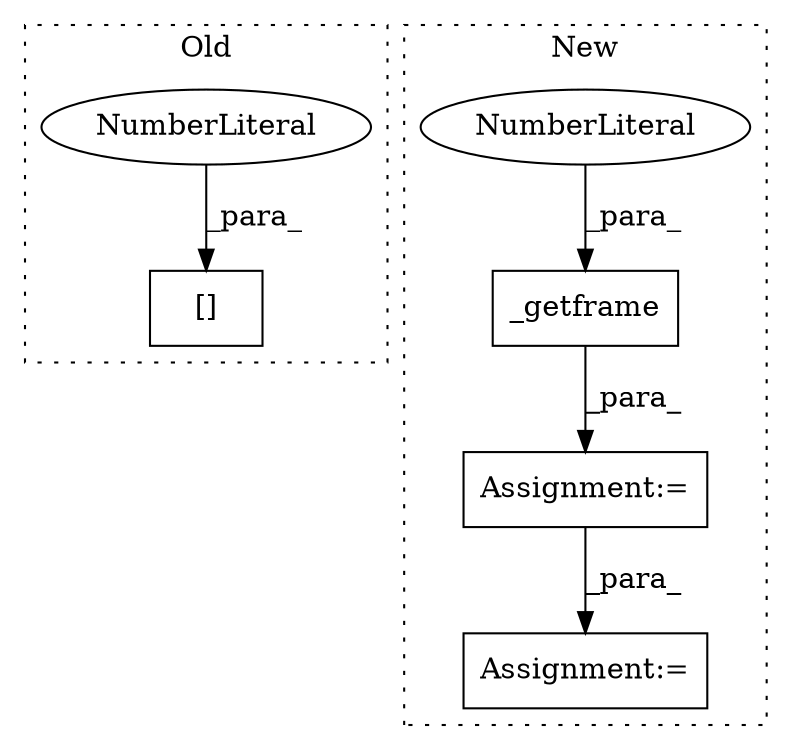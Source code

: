 digraph G {
subgraph cluster0 {
1 [label="[]" a="2" s="1427,1434" l="6,1" shape="box"];
4 [label="NumberLiteral" a="34" s="1433" l="1" shape="ellipse"];
label = "Old";
style="dotted";
}
subgraph cluster1 {
2 [label="_getframe" a="32" s="1384,1395" l="10,1" shape="box"];
3 [label="NumberLiteral" a="34" s="1394" l="1" shape="ellipse"];
5 [label="Assignment:=" a="7" s="1404" l="1" shape="box"];
6 [label="Assignment:=" a="7" s="1379" l="1" shape="box"];
label = "New";
style="dotted";
}
2 -> 6 [label="_para_"];
3 -> 2 [label="_para_"];
4 -> 1 [label="_para_"];
6 -> 5 [label="_para_"];
}